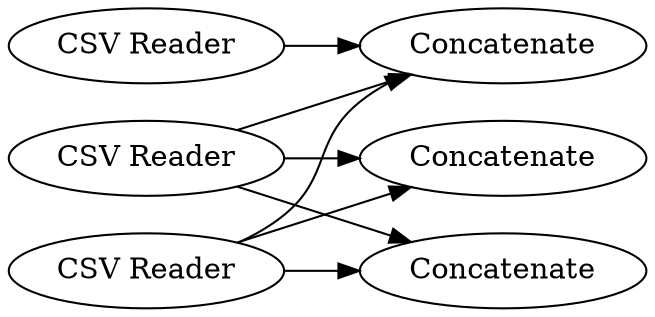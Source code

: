 digraph {
	46 -> 47
	41 -> 47
	41 -> 43
	42 -> 43
	42 -> 47
	41 -> 37
	42 -> 37
	43 [label=Concatenate]
	42 [label="CSV Reader"]
	41 [label="CSV Reader"]
	46 [label="CSV Reader"]
	47 [label=Concatenate]
	37 [label=Concatenate]
	rankdir=LR
}
